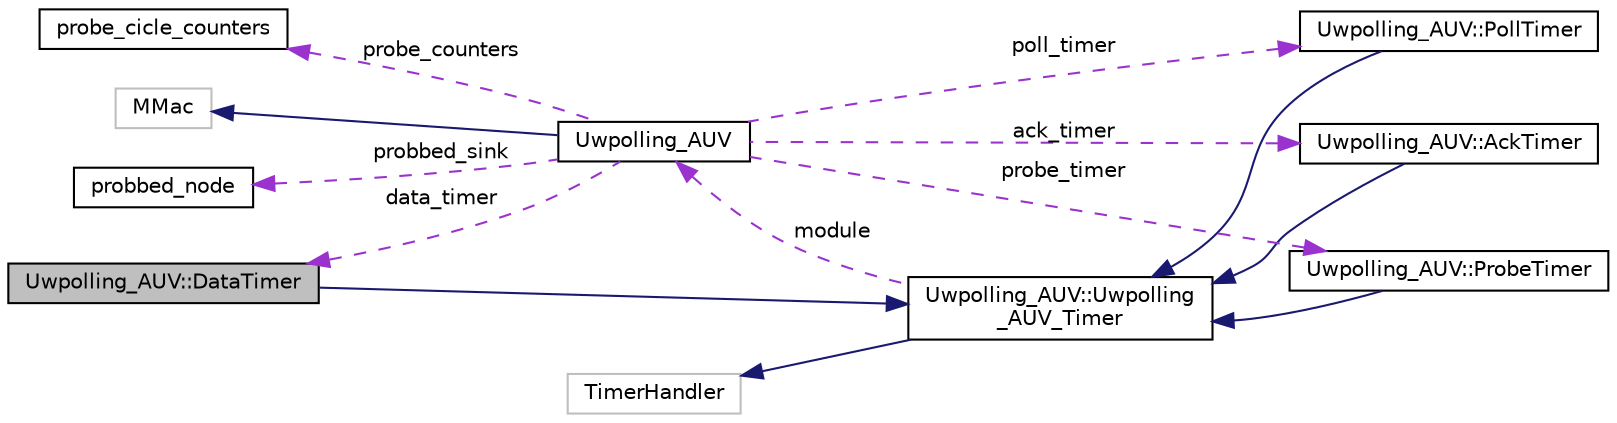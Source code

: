 digraph "Uwpolling_AUV::DataTimer"
{
 // LATEX_PDF_SIZE
  edge [fontname="Helvetica",fontsize="10",labelfontname="Helvetica",labelfontsize="10"];
  node [fontname="Helvetica",fontsize="10",shape=record];
  rankdir="LR";
  Node1 [label="Uwpolling_AUV::DataTimer",height=0.2,width=0.4,color="black", fillcolor="grey75", style="filled", fontcolor="black",tooltip="Class (inherited from Uwpolling_AUV_Timer) used to handle the timer of data packets When the AUV give..."];
  Node2 -> Node1 [dir="back",color="midnightblue",fontsize="10",style="solid",fontname="Helvetica"];
  Node2 [label="Uwpolling_AUV::Uwpolling\l_AUV_Timer",height=0.2,width=0.4,color="black", fillcolor="white", style="filled",URL="$classUwpolling__AUV_1_1Uwpolling__AUV__Timer.html",tooltip="Class that describes the timer in the AUV."];
  Node3 -> Node2 [dir="back",color="midnightblue",fontsize="10",style="solid",fontname="Helvetica"];
  Node3 [label="TimerHandler",height=0.2,width=0.4,color="grey75", fillcolor="white", style="filled",tooltip=" "];
  Node4 -> Node2 [dir="back",color="darkorchid3",fontsize="10",style="dashed",label=" module" ,fontname="Helvetica"];
  Node4 [label="Uwpolling_AUV",height=0.2,width=0.4,color="black", fillcolor="white", style="filled",URL="$classUwpolling__AUV.html",tooltip="Class used to represent the UWPOLLING MAC layer of the AUV."];
  Node5 -> Node4 [dir="back",color="midnightblue",fontsize="10",style="solid",fontname="Helvetica"];
  Node5 [label="MMac",height=0.2,width=0.4,color="grey75", fillcolor="white", style="filled",tooltip=" "];
  Node6 -> Node4 [dir="back",color="darkorchid3",fontsize="10",style="dashed",label=" poll_timer" ,fontname="Helvetica"];
  Node6 [label="Uwpolling_AUV::PollTimer",height=0.2,width=0.4,color="black", fillcolor="white", style="filled",URL="$classUwpolling__AUV_1_1PollTimer.html",tooltip=" "];
  Node2 -> Node6 [dir="back",color="midnightblue",fontsize="10",style="solid",fontname="Helvetica"];
  Node7 -> Node4 [dir="back",color="darkorchid3",fontsize="10",style="dashed",label=" ack_timer" ,fontname="Helvetica"];
  Node7 [label="Uwpolling_AUV::AckTimer",height=0.2,width=0.4,color="black", fillcolor="white", style="filled",URL="$classUwpolling__AUV_1_1AckTimer.html",tooltip=" "];
  Node2 -> Node7 [dir="back",color="midnightblue",fontsize="10",style="solid",fontname="Helvetica"];
  Node8 -> Node4 [dir="back",color="darkorchid3",fontsize="10",style="dashed",label=" probbed_sink" ,fontname="Helvetica"];
  Node8 [label="probbed_node",height=0.2,width=0.4,color="black", fillcolor="white", style="filled",URL="$structprobbed__node.html",tooltip="Internal structure where the AUV store the informations about the node to POLL."];
  Node1 -> Node4 [dir="back",color="darkorchid3",fontsize="10",style="dashed",label=" data_timer" ,fontname="Helvetica"];
  Node9 -> Node4 [dir="back",color="darkorchid3",fontsize="10",style="dashed",label=" probe_counters" ,fontname="Helvetica"];
  Node9 [label="probe_cicle_counters",height=0.2,width=0.4,color="black", fillcolor="white", style="filled",URL="$structprobe__cicle__counters.html",tooltip="Struct used for handling the number of probes detected and received to estimate the number of neighbo..."];
  Node10 -> Node4 [dir="back",color="darkorchid3",fontsize="10",style="dashed",label=" probe_timer" ,fontname="Helvetica"];
  Node10 [label="Uwpolling_AUV::ProbeTimer",height=0.2,width=0.4,color="black", fillcolor="white", style="filled",URL="$classUwpolling__AUV_1_1ProbeTimer.html",tooltip="Class (inherited from Uwpolling_AUV_Timer) used to handle the Probe Timer."];
  Node2 -> Node10 [dir="back",color="midnightblue",fontsize="10",style="solid",fontname="Helvetica"];
}
